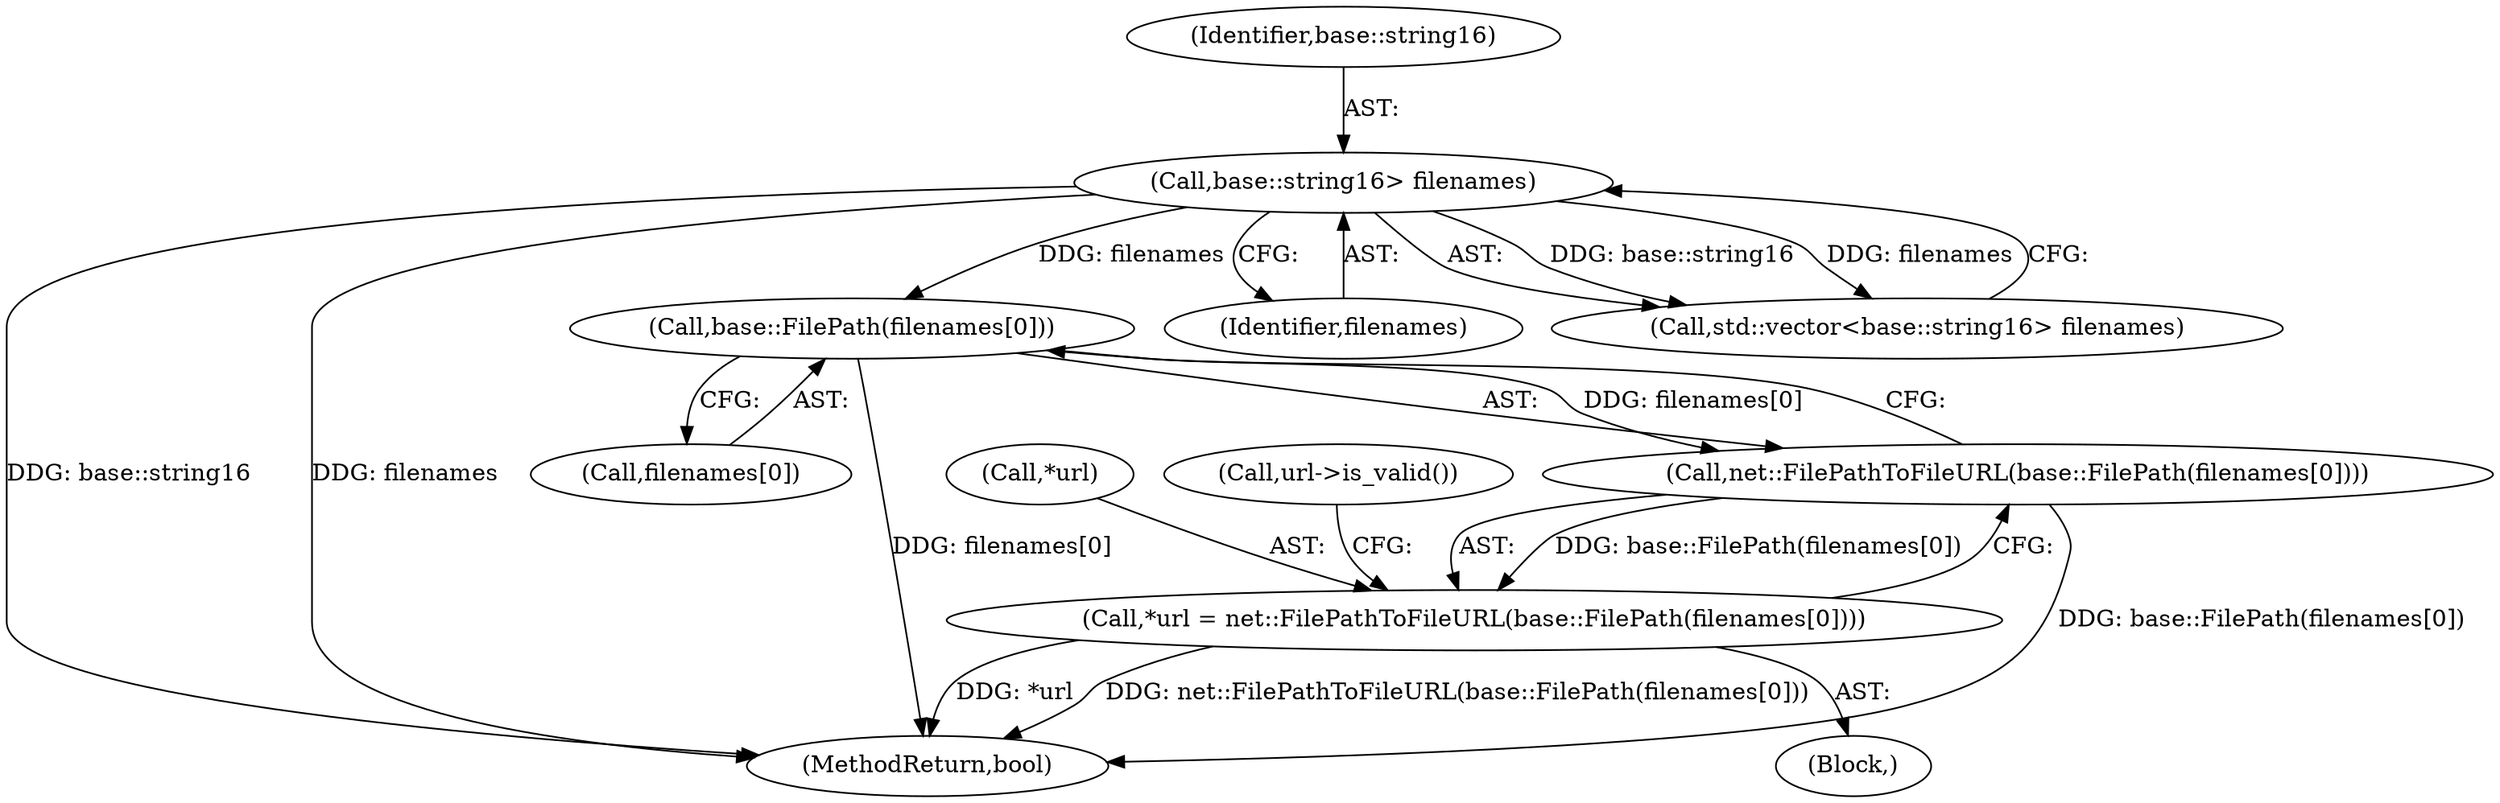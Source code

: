 digraph "0_Chrome_e93dc535728da259ec16d1c3cc393f80b25f64ae_6@array" {
"1000193" [label="(Call,base::FilePath(filenames[0]))"];
"1000175" [label="(Call,base::string16> filenames)"];
"1000192" [label="(Call,net::FilePathToFileURL(base::FilePath(filenames[0])))"];
"1000189" [label="(Call,*url = net::FilePathToFileURL(base::FilePath(filenames[0])))"];
"1000193" [label="(Call,base::FilePath(filenames[0]))"];
"1000190" [label="(Call,*url)"];
"1000201" [label="(MethodReturn,bool)"];
"1000177" [label="(Identifier,filenames)"];
"1000175" [label="(Call,base::string16> filenames)"];
"1000189" [label="(Call,*url = net::FilePathToFileURL(base::FilePath(filenames[0])))"];
"1000173" [label="(Call,std::vector<base::string16> filenames)"];
"1000194" [label="(Call,filenames[0])"];
"1000192" [label="(Call,net::FilePathToFileURL(base::FilePath(filenames[0])))"];
"1000198" [label="(Call,url->is_valid())"];
"1000176" [label="(Identifier,base::string16)"];
"1000172" [label="(Block,)"];
"1000193" -> "1000192"  [label="AST: "];
"1000193" -> "1000194"  [label="CFG: "];
"1000194" -> "1000193"  [label="AST: "];
"1000192" -> "1000193"  [label="CFG: "];
"1000193" -> "1000201"  [label="DDG: filenames[0]"];
"1000193" -> "1000192"  [label="DDG: filenames[0]"];
"1000175" -> "1000193"  [label="DDG: filenames"];
"1000175" -> "1000173"  [label="AST: "];
"1000175" -> "1000177"  [label="CFG: "];
"1000176" -> "1000175"  [label="AST: "];
"1000177" -> "1000175"  [label="AST: "];
"1000173" -> "1000175"  [label="CFG: "];
"1000175" -> "1000201"  [label="DDG: base::string16"];
"1000175" -> "1000201"  [label="DDG: filenames"];
"1000175" -> "1000173"  [label="DDG: base::string16"];
"1000175" -> "1000173"  [label="DDG: filenames"];
"1000192" -> "1000189"  [label="AST: "];
"1000189" -> "1000192"  [label="CFG: "];
"1000192" -> "1000201"  [label="DDG: base::FilePath(filenames[0])"];
"1000192" -> "1000189"  [label="DDG: base::FilePath(filenames[0])"];
"1000189" -> "1000172"  [label="AST: "];
"1000190" -> "1000189"  [label="AST: "];
"1000198" -> "1000189"  [label="CFG: "];
"1000189" -> "1000201"  [label="DDG: *url"];
"1000189" -> "1000201"  [label="DDG: net::FilePathToFileURL(base::FilePath(filenames[0]))"];
}
